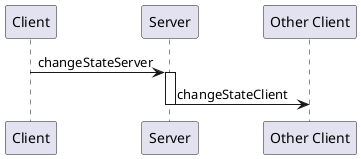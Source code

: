 @startuml changeStateServer

Client -> Server: changeStateServer
activate Server
Server -> "Other Client": changeStateClient
deactivate Server

@enduml
